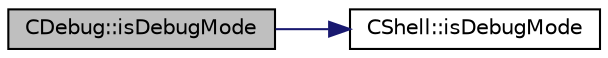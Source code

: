 digraph "CDebug::isDebugMode"
{
  edge [fontname="Helvetica",fontsize="10",labelfontname="Helvetica",labelfontsize="10"];
  node [fontname="Helvetica",fontsize="10",shape=record];
  rankdir="LR";
  Node1 [label="CDebug::isDebugMode",height=0.2,width=0.4,color="black", fillcolor="grey75", style="filled" fontcolor="black"];
  Node1 -> Node2 [color="midnightblue",fontsize="10",style="solid",fontname="Helvetica"];
  Node2 [label="CShell::isDebugMode",height=0.2,width=0.4,color="black", fillcolor="white", style="filled",URL="$de/dba/class_c_shell.html#ae0f6cb34ee627c44b1690d16d76d628f"];
}

